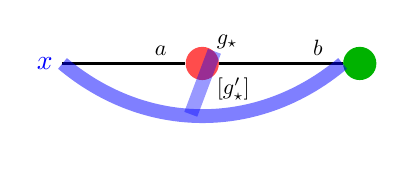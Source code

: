 \begin{tikzpicture}
\def\layersep{2cm}
\tikzstyle{neuron}=[circle,fill=red!50,minimum size=12pt,inner sep=0pt]

% Neurone F
\node[blue] (F) at (0,0) {$x$};
%\node[above right=0.8ex,scale=0.8] at (F) {$f_\star$};

% Neurone G
\node[neuron,red!70] (G) at (\layersep,0) {};
\node[above right=0.8ex,scale=0.8] at (G) {$g_\star$};
\node[below right=0.8ex,scale=0.8] at (G) {$[g'_\star]$};
 \path[thick] (F) edge node[pos=0.8,above,scale=0.8]{$a$} (G);

% Neurone H
\node[neuron,green!70!black] (H) at (2*\layersep,0) {};
\node[above right=0.8ex,scale=0.8] at (H) {};
 \path[thick] (G) edge node[pos=0.8,above,scale=0.8]{$b$} (H);

\draw[blue,line width=5pt,opacity=0.5] (F.east)  to[bend right=40] (H.west) ;
\draw[blue, line width=5pt,opacity=0.4] (G.north east)  to ++(-0.3,-0.8) ;
\end{tikzpicture}  